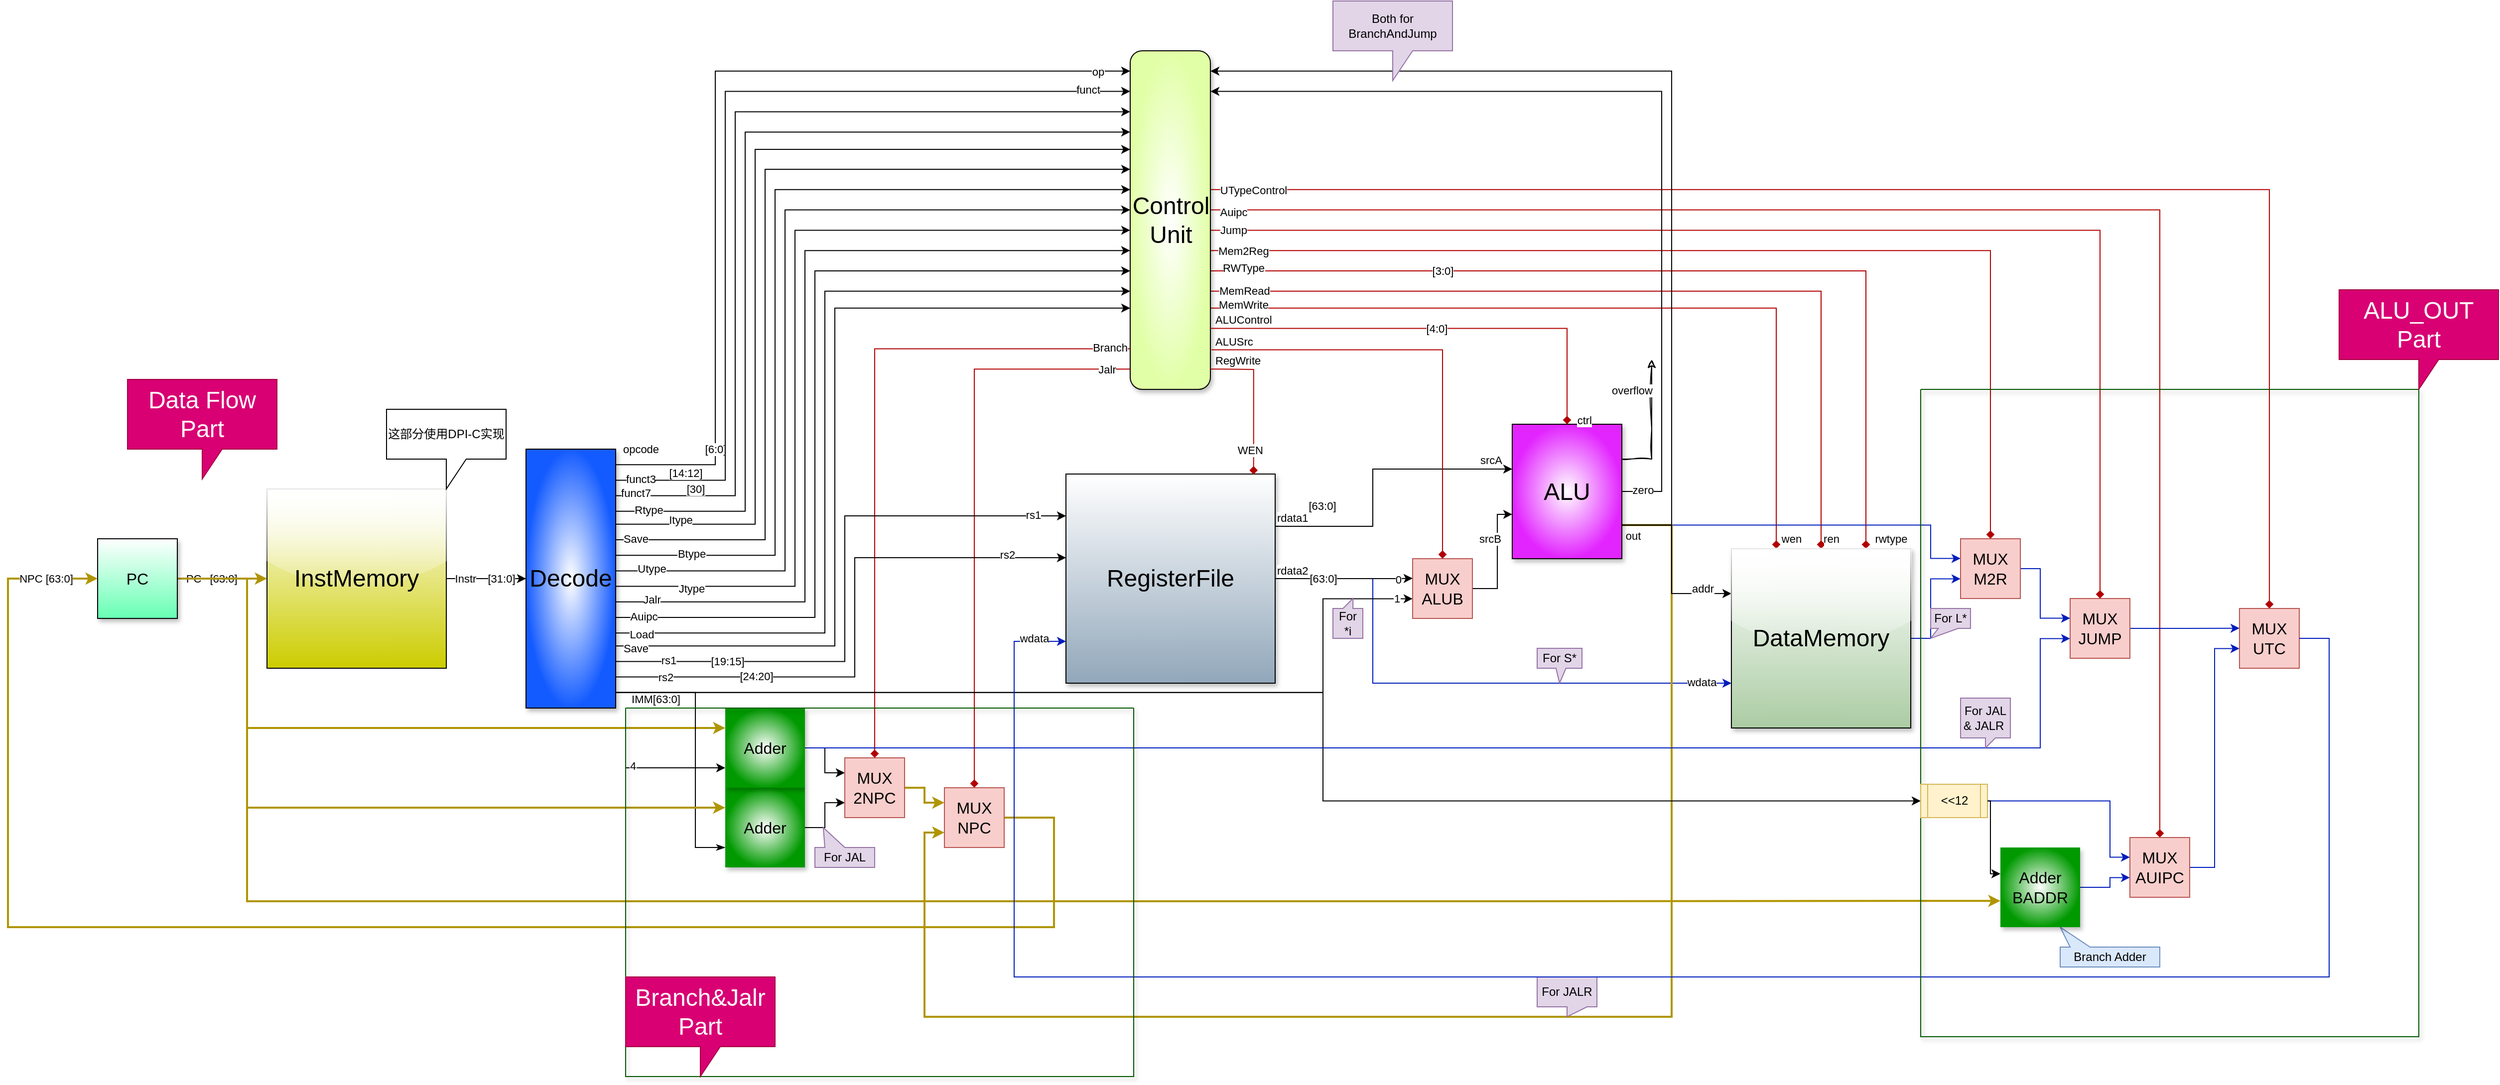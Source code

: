 <mxfile version="21.5.0" type="github">
  <diagram name="Page-1" id="90a13364-a465-7bf4-72fc-28e22215d7a0">
    <mxGraphModel dx="2432.5" dy="381" grid="1" gridSize="10" guides="1" tooltips="1" connect="1" arrows="1" fold="1" page="1" pageScale="1.5" pageWidth="1169" pageHeight="826" background="none" math="0" shadow="0">
      <root>
        <mxCell id="0" style=";html=1;" />
        <mxCell id="1" style=";html=1;" parent="0" />
        <mxCell id="ID7oZF-WjWrz0V3iCZTk-110" style="edgeStyle=orthogonalEdgeStyle;rounded=0;orthogonalLoop=1;jettySize=auto;html=1;exitX=0;exitY=0.88;exitDx=0;exitDy=0;entryX=0.5;entryY=0;entryDx=0;entryDy=0;exitPerimeter=0;fillColor=#e51400;strokeColor=#B20000;endArrow=diamond;endFill=1;" parent="1" source="ID7oZF-WjWrz0V3iCZTk-3" target="ID7oZF-WjWrz0V3iCZTk-170" edge="1">
          <mxGeometry relative="1" as="geometry">
            <mxPoint x="-150" y="385" as="targetPoint" />
          </mxGeometry>
        </mxCell>
        <mxCell id="snQq9yE_NNZHikpmii_--7" value="Branch" style="edgeLabel;html=1;align=center;verticalAlign=middle;resizable=0;points=[];" parent="ID7oZF-WjWrz0V3iCZTk-110" vertex="1" connectable="0">
          <mxGeometry x="-0.746" y="-1" relative="1" as="geometry">
            <mxPoint x="64" as="offset" />
          </mxGeometry>
        </mxCell>
        <mxCell id="ID7oZF-WjWrz0V3iCZTk-162" style="edgeStyle=orthogonalEdgeStyle;rounded=0;orthogonalLoop=1;jettySize=auto;html=1;exitX=1;exitY=0.53;exitDx=0;exitDy=0;exitPerimeter=0;entryX=0.5;entryY=0;entryDx=0;entryDy=0;entryPerimeter=0;endArrow=diamond;endFill=1;fillColor=#e51400;strokeColor=#B20000;" parent="1" source="ID7oZF-WjWrz0V3iCZTk-3" target="ID7oZF-WjWrz0V3iCZTk-192" edge="1">
          <mxGeometry relative="1" as="geometry">
            <mxPoint x="1340" y="450" as="targetPoint" />
            <Array as="points">
              <mxPoint x="1810" y="270" />
            </Array>
          </mxGeometry>
        </mxCell>
        <mxCell id="snQq9yE_NNZHikpmii_--6" value="Jump" style="edgeLabel;html=1;align=center;verticalAlign=middle;resizable=0;points=[];" parent="ID7oZF-WjWrz0V3iCZTk-162" vertex="1" connectable="0">
          <mxGeometry x="-0.935" relative="1" as="geometry">
            <mxPoint x="-18" as="offset" />
          </mxGeometry>
        </mxCell>
        <mxCell id="ID7oZF-WjWrz0V3iCZTk-188" style="edgeStyle=orthogonalEdgeStyle;rounded=0;orthogonalLoop=1;jettySize=auto;html=1;exitX=0;exitY=0.94;exitDx=0;exitDy=0;exitPerimeter=0;entryX=0.5;entryY=0;entryDx=0;entryDy=0;fillColor=#e51400;strokeColor=#B20000;endArrow=diamond;endFill=1;" parent="1" source="ID7oZF-WjWrz0V3iCZTk-3" target="ID7oZF-WjWrz0V3iCZTk-187" edge="1">
          <mxGeometry relative="1" as="geometry" />
        </mxCell>
        <mxCell id="ID7oZF-WjWrz0V3iCZTk-189" value="Jalr" style="edgeLabel;html=1;align=center;verticalAlign=middle;resizable=0;points=[];" parent="ID7oZF-WjWrz0V3iCZTk-188" vertex="1" connectable="0">
          <mxGeometry x="-0.886" relative="1" as="geometry">
            <mxPoint x="9" as="offset" />
          </mxGeometry>
        </mxCell>
        <mxCell id="ID7oZF-WjWrz0V3iCZTk-201" style="edgeStyle=orthogonalEdgeStyle;rounded=0;orthogonalLoop=1;jettySize=auto;html=1;exitX=1;exitY=0.76;exitDx=0;exitDy=0;exitPerimeter=0;entryX=0.25;entryY=0;entryDx=0;entryDy=0;endArrow=diamond;endFill=1;fillColor=#e51400;strokeColor=#B20000;" parent="1" source="ID7oZF-WjWrz0V3iCZTk-3" target="ID7oZF-WjWrz0V3iCZTk-199" edge="1">
          <mxGeometry relative="1" as="geometry">
            <mxPoint x="1110" y="1010" as="targetPoint" />
            <Array as="points">
              <mxPoint x="1485" y="348" />
            </Array>
          </mxGeometry>
        </mxCell>
        <mxCell id="ID7oZF-WjWrz0V3iCZTk-202" value="MemWrite" style="edgeLabel;html=1;align=center;verticalAlign=middle;resizable=0;points=[];" parent="ID7oZF-WjWrz0V3iCZTk-201" vertex="1" connectable="0">
          <mxGeometry x="-0.958" y="4" relative="1" as="geometry">
            <mxPoint x="16" as="offset" />
          </mxGeometry>
        </mxCell>
        <mxCell id="ID7oZF-WjWrz0V3iCZTk-206" value="wen" style="edgeLabel;html=1;align=center;verticalAlign=middle;resizable=0;points=[];" parent="ID7oZF-WjWrz0V3iCZTk-201" vertex="1" connectable="0">
          <mxGeometry x="0.957" y="-2" relative="1" as="geometry">
            <mxPoint x="17" y="7" as="offset" />
          </mxGeometry>
        </mxCell>
        <mxCell id="ID7oZF-WjWrz0V3iCZTk-210" style="edgeStyle=orthogonalEdgeStyle;rounded=0;orthogonalLoop=1;jettySize=auto;html=1;exitX=1;exitY=0.71;exitDx=0;exitDy=0;exitPerimeter=0;entryX=0.5;entryY=0;entryDx=0;entryDy=0;endArrow=diamond;endFill=1;fillColor=#e51400;strokeColor=#B20000;" parent="1" source="ID7oZF-WjWrz0V3iCZTk-3" target="ID7oZF-WjWrz0V3iCZTk-199" edge="1">
          <mxGeometry relative="1" as="geometry">
            <Array as="points">
              <mxPoint x="1530" y="331" />
            </Array>
          </mxGeometry>
        </mxCell>
        <mxCell id="ID7oZF-WjWrz0V3iCZTk-212" value="MemRead" style="edgeLabel;html=1;align=center;verticalAlign=middle;resizable=0;points=[];" parent="ID7oZF-WjWrz0V3iCZTk-210" vertex="1" connectable="0">
          <mxGeometry x="-0.983" y="1" relative="1" as="geometry">
            <mxPoint x="26" as="offset" />
          </mxGeometry>
        </mxCell>
        <mxCell id="ID7oZF-WjWrz0V3iCZTk-213" value="ren" style="edgeLabel;html=1;align=center;verticalAlign=middle;resizable=0;points=[];" parent="ID7oZF-WjWrz0V3iCZTk-210" vertex="1" connectable="0">
          <mxGeometry x="0.984" relative="1" as="geometry">
            <mxPoint x="10" y="-3" as="offset" />
          </mxGeometry>
        </mxCell>
        <mxCell id="ID7oZF-WjWrz0V3iCZTk-214" style="edgeStyle=orthogonalEdgeStyle;rounded=0;orthogonalLoop=1;jettySize=auto;html=1;exitX=1;exitY=0.65;exitDx=0;exitDy=0;exitPerimeter=0;entryX=0.75;entryY=0;entryDx=0;entryDy=0;endArrow=diamond;endFill=1;fillColor=#e51400;strokeColor=#B20000;" parent="1" source="ID7oZF-WjWrz0V3iCZTk-3" target="ID7oZF-WjWrz0V3iCZTk-199" edge="1">
          <mxGeometry relative="1" as="geometry">
            <Array as="points">
              <mxPoint x="1575" y="311" />
            </Array>
          </mxGeometry>
        </mxCell>
        <mxCell id="ID7oZF-WjWrz0V3iCZTk-217" value="RWType" style="edgeLabel;html=1;align=center;verticalAlign=middle;resizable=0;points=[];" parent="ID7oZF-WjWrz0V3iCZTk-214" vertex="1" connectable="0">
          <mxGeometry x="-0.97" y="3" relative="1" as="geometry">
            <mxPoint x="19" as="offset" />
          </mxGeometry>
        </mxCell>
        <mxCell id="ID7oZF-WjWrz0V3iCZTk-218" value="rwtype" style="edgeLabel;html=1;align=center;verticalAlign=middle;resizable=0;points=[];" parent="ID7oZF-WjWrz0V3iCZTk-214" vertex="1" connectable="0">
          <mxGeometry x="0.968" y="-3" relative="1" as="geometry">
            <mxPoint x="28" y="5" as="offset" />
          </mxGeometry>
        </mxCell>
        <mxCell id="snQq9yE_NNZHikpmii_--21" value="[3:0]" style="edgeLabel;html=1;align=center;verticalAlign=middle;resizable=0;points=[];" parent="ID7oZF-WjWrz0V3iCZTk-214" vertex="1" connectable="0">
          <mxGeometry x="-0.756" relative="1" as="geometry">
            <mxPoint x="118" as="offset" />
          </mxGeometry>
        </mxCell>
        <mxCell id="ID7oZF-WjWrz0V3iCZTk-221" style="edgeStyle=orthogonalEdgeStyle;rounded=0;orthogonalLoop=1;jettySize=auto;html=1;exitX=1;exitY=0.59;exitDx=0;exitDy=0;exitPerimeter=0;entryX=0.5;entryY=0;entryDx=0;entryDy=0;entryPerimeter=0;endArrow=diamond;endFill=1;fillColor=#e51400;strokeColor=#B20000;" parent="1" source="ID7oZF-WjWrz0V3iCZTk-3" target="ID7oZF-WjWrz0V3iCZTk-220" edge="1">
          <mxGeometry relative="1" as="geometry" />
        </mxCell>
        <mxCell id="ID7oZF-WjWrz0V3iCZTk-222" value="Mem2Reg" style="edgeLabel;html=1;align=center;verticalAlign=middle;resizable=0;points=[];" parent="ID7oZF-WjWrz0V3iCZTk-221" vertex="1" connectable="0">
          <mxGeometry x="-0.957" relative="1" as="geometry">
            <mxPoint x="10" as="offset" />
          </mxGeometry>
        </mxCell>
        <mxCell id="ID7oZF-WjWrz0V3iCZTk-243" value="" style="edgeStyle=orthogonalEdgeStyle;rounded=0;orthogonalLoop=1;jettySize=auto;html=1;exitX=1;exitY=0.41;exitDx=0;exitDy=0;exitPerimeter=0;entryX=0.5;entryY=0;entryDx=0;entryDy=0;entryPerimeter=0;endArrow=diamond;endFill=1;fillColor=#e51400;strokeColor=#B20000;" parent="1" source="ID7oZF-WjWrz0V3iCZTk-3" target="ID7oZF-WjWrz0V3iCZTk-241" edge="1">
          <mxGeometry relative="1" as="geometry" />
        </mxCell>
        <mxCell id="ID7oZF-WjWrz0V3iCZTk-244" value="UTypeControl" style="edgeLabel;html=1;align=center;verticalAlign=middle;resizable=0;points=[];" parent="ID7oZF-WjWrz0V3iCZTk-243" vertex="1" connectable="0">
          <mxGeometry x="-0.965" y="1" relative="1" as="geometry">
            <mxPoint x="17" y="1" as="offset" />
          </mxGeometry>
        </mxCell>
        <mxCell id="eIo0uJGu5ZZs3k3KeuvR-6" style="edgeStyle=orthogonalEdgeStyle;rounded=0;orthogonalLoop=1;jettySize=auto;html=1;exitX=1;exitY=0.47;exitDx=0;exitDy=0;exitPerimeter=0;entryX=0.5;entryY=0;entryDx=0;entryDy=0;entryPerimeter=0;endArrow=diamond;endFill=1;fillColor=#e51400;strokeColor=#B20000;" parent="1" source="ID7oZF-WjWrz0V3iCZTk-3" target="eIo0uJGu5ZZs3k3KeuvR-2" edge="1">
          <mxGeometry relative="1" as="geometry" />
        </mxCell>
        <mxCell id="eIo0uJGu5ZZs3k3KeuvR-7" value="Auipc" style="edgeLabel;html=1;align=center;verticalAlign=middle;resizable=0;points=[];" parent="eIo0uJGu5ZZs3k3KeuvR-6" vertex="1" connectable="0">
          <mxGeometry x="-0.972" y="-2" relative="1" as="geometry">
            <mxPoint x="1" as="offset" />
          </mxGeometry>
        </mxCell>
        <mxCell id="ID7oZF-WjWrz0V3iCZTk-3" value="&lt;font style=&quot;font-size: 24px;&quot;&gt;Control Unit&lt;/font&gt;" style="rounded=1;whiteSpace=wrap;html=1;glass=0;shadow=1;gradientColor=#E1FFA6;points=[[0,0,0,0,0],[0,0.06,0,0,0],[0,0.12,0,0,0],[0,0.18,0,0,0],[0,0.24,0,0,0],[0,0.29,0,0,0],[0,0.35,0,0,0],[0,0.41,0,0,0],[0,0.47,0,0,0],[0,0.53,0,0,0],[0,0.59,0,0,0],[0,0.65,0,0,0],[0,0.71,0,0,0],[0,0.76,0,0,0],[0,0.82,0,0,0],[0,0.88,0,0,0],[0,0.94,0,0,0],[0,1,0,0,0],[0.25,0,0,0,0],[0.25,1,0,0,0],[0.5,0,0,0,0],[0.5,1,0,0,0],[0.75,0,0,0,0],[0.75,1,0,0,0],[1,0,0,0,0],[1,0.06,0,0,0],[1,0.12,0,0,0],[1,0.18,0,0,0],[1,0.24,0,0,0],[1,0.29,0,0,0],[1,0.35,0,0,0],[1,0.41,0,0,0],[1,0.47,0,0,0],[1,0.53,0,0,0],[1,0.59,0,0,0],[1,0.65,0,0,0],[1,0.71,0,0,0],[1,0.76,0,0,0],[1,0.82,0,0,0],[1,0.88,0,0,0],[1,0.94,0,0,0],[1,1,0,0,0]];gradientDirection=radial;" parent="1" vertex="1">
          <mxGeometry x="836.5" y="90" width="80.5" height="340" as="geometry" />
        </mxCell>
        <mxCell id="ID7oZF-WjWrz0V3iCZTk-207" style="edgeStyle=orthogonalEdgeStyle;rounded=0;orthogonalLoop=1;jettySize=auto;html=1;exitX=1;exitY=0.5;exitDx=0;exitDy=0;exitPerimeter=0;entryX=0;entryY=0.75;entryDx=0;entryDy=0;fillColor=#0050ef;strokeColor=#001DBC;" parent="1" source="ID7oZF-WjWrz0V3iCZTk-4" target="ID7oZF-WjWrz0V3iCZTk-199" edge="1">
          <mxGeometry relative="1" as="geometry">
            <Array as="points">
              <mxPoint x="1080" y="620" />
              <mxPoint x="1080" y="725" />
            </Array>
          </mxGeometry>
        </mxCell>
        <mxCell id="ID7oZF-WjWrz0V3iCZTk-208" value="wdata" style="edgeLabel;html=1;align=center;verticalAlign=middle;resizable=0;points=[];" parent="ID7oZF-WjWrz0V3iCZTk-207" vertex="1" connectable="0">
          <mxGeometry x="0.942" y="1" relative="1" as="geometry">
            <mxPoint x="-14" as="offset" />
          </mxGeometry>
        </mxCell>
        <mxCell id="ID7oZF-WjWrz0V3iCZTk-4" value="&lt;font style=&quot;font-size: 24px;&quot;&gt;RegisterFile&lt;/font&gt;" style="whiteSpace=wrap;html=1;aspect=fixed;shadow=1;gradientColor=#91A7BA;gradientDirection=south;points=[[0,0,0,0,0],[0,0.2,0,0,0],[0,0.4,0,0,0],[0,0.6,0,0,0],[0,0.8,0,0,0],[0,1,0,0,0],[0.25,0,0,0,0],[0.25,1,0,0,0],[0.5,0,0,0,0],[0.5,1,0,0,0],[0.75,0,0,0,0],[0.75,1,0,0,0],[1,0,0,0,0],[1,0.25,0,0,0],[1,0.5,0,0,0],[1,0.75,0,0,0],[1,1,0,0,0]];" parent="1" vertex="1">
          <mxGeometry x="772" y="515" width="210" height="210" as="geometry" />
        </mxCell>
        <mxCell id="ID7oZF-WjWrz0V3iCZTk-84" style="edgeStyle=orthogonalEdgeStyle;rounded=0;orthogonalLoop=1;jettySize=auto;html=1;exitX=1;exitY=0.25;exitDx=0;exitDy=0;sketch=1;curveFitting=1;jiggle=2;" parent="1" source="ID7oZF-WjWrz0V3iCZTk-11" edge="1">
          <mxGeometry relative="1" as="geometry">
            <mxPoint x="1360" y="400" as="targetPoint" />
            <Array as="points">
              <mxPoint x="1330" y="500" />
              <mxPoint x="1360" y="500" />
              <mxPoint x="1360" y="470" />
            </Array>
          </mxGeometry>
        </mxCell>
        <mxCell id="snQq9yE_NNZHikpmii_--3" value="overflow" style="edgeLabel;html=1;align=center;verticalAlign=middle;resizable=0;points=[];" parent="ID7oZF-WjWrz0V3iCZTk-84" vertex="1" connectable="0">
          <mxGeometry x="-0.251" y="-2" relative="1" as="geometry">
            <mxPoint x="-22" y="-52" as="offset" />
          </mxGeometry>
        </mxCell>
        <mxCell id="ID7oZF-WjWrz0V3iCZTk-86" style="edgeStyle=orthogonalEdgeStyle;rounded=0;orthogonalLoop=1;jettySize=auto;html=1;exitX=1;exitY=0.5;exitDx=0;exitDy=0;entryX=1;entryY=0.12;entryDx=0;entryDy=0;entryPerimeter=0;" parent="1" source="ID7oZF-WjWrz0V3iCZTk-11" target="ID7oZF-WjWrz0V3iCZTk-3" edge="1">
          <mxGeometry relative="1" as="geometry">
            <mxPoint x="1400" y="470" as="targetPoint" />
            <Array as="points">
              <mxPoint x="1370" y="533" />
              <mxPoint x="1370" y="131" />
            </Array>
          </mxGeometry>
        </mxCell>
        <mxCell id="snQq9yE_NNZHikpmii_--2" value="zero" style="edgeLabel;html=1;align=center;verticalAlign=middle;resizable=0;points=[];" parent="ID7oZF-WjWrz0V3iCZTk-86" vertex="1" connectable="0">
          <mxGeometry x="-0.954" y="2" relative="1" as="geometry">
            <mxPoint as="offset" />
          </mxGeometry>
        </mxCell>
        <mxCell id="ID7oZF-WjWrz0V3iCZTk-88" style="edgeStyle=orthogonalEdgeStyle;rounded=0;orthogonalLoop=1;jettySize=auto;html=1;exitX=1;exitY=0.75;exitDx=0;exitDy=0;entryX=0;entryY=0.33;entryDx=0;entryDy=0;entryPerimeter=0;fillColor=#0050ef;strokeColor=#001DBC;" parent="1" source="ID7oZF-WjWrz0V3iCZTk-11" target="ID7oZF-WjWrz0V3iCZTk-220" edge="1">
          <mxGeometry relative="1" as="geometry">
            <mxPoint x="1450" y="700" as="targetPoint" />
            <Array as="points">
              <mxPoint x="1640" y="566" />
              <mxPoint x="1640" y="600" />
            </Array>
          </mxGeometry>
        </mxCell>
        <mxCell id="ID7oZF-WjWrz0V3iCZTk-89" value="out" style="edgeLabel;html=1;align=center;verticalAlign=middle;resizable=0;points=[];" parent="ID7oZF-WjWrz0V3iCZTk-88" vertex="1" connectable="0">
          <mxGeometry x="-0.873" y="-2" relative="1" as="geometry">
            <mxPoint x="-13" y="8" as="offset" />
          </mxGeometry>
        </mxCell>
        <mxCell id="ID7oZF-WjWrz0V3iCZTk-90" value="[63:0]" style="edgeLabel;html=1;align=center;verticalAlign=middle;resizable=0;points=[];" parent="ID7oZF-WjWrz0V3iCZTk-88" vertex="1" connectable="0">
          <mxGeometry x="0.131" y="1" relative="1" as="geometry">
            <mxPoint x="-246" y="-9" as="offset" />
          </mxGeometry>
        </mxCell>
        <mxCell id="ID7oZF-WjWrz0V3iCZTk-196" style="edgeStyle=orthogonalEdgeStyle;rounded=0;orthogonalLoop=1;jettySize=auto;html=1;exitX=1;exitY=0.75;exitDx=0;exitDy=0;entryX=0;entryY=0.75;entryDx=0;entryDy=0;fillColor=#e3c800;strokeColor=#B09500;strokeWidth=2;" parent="1" source="ID7oZF-WjWrz0V3iCZTk-11" target="ID7oZF-WjWrz0V3iCZTk-187" edge="1">
          <mxGeometry relative="1" as="geometry">
            <Array as="points">
              <mxPoint x="1380" y="566" />
              <mxPoint x="1380" y="1060" />
              <mxPoint x="630" y="1060" />
              <mxPoint x="630" y="875" />
            </Array>
          </mxGeometry>
        </mxCell>
        <mxCell id="ID7oZF-WjWrz0V3iCZTk-203" style="edgeStyle=orthogonalEdgeStyle;rounded=0;orthogonalLoop=1;jettySize=auto;html=1;exitX=1;exitY=0.75;exitDx=0;exitDy=0;entryX=0;entryY=0.25;entryDx=0;entryDy=0;" parent="1" source="ID7oZF-WjWrz0V3iCZTk-11" target="ID7oZF-WjWrz0V3iCZTk-199" edge="1">
          <mxGeometry relative="1" as="geometry">
            <Array as="points">
              <mxPoint x="1380" y="566" />
              <mxPoint x="1380" y="635" />
            </Array>
          </mxGeometry>
        </mxCell>
        <mxCell id="ID7oZF-WjWrz0V3iCZTk-205" value="addr" style="edgeLabel;html=1;align=center;verticalAlign=middle;resizable=0;points=[];" parent="ID7oZF-WjWrz0V3iCZTk-203" vertex="1" connectable="0">
          <mxGeometry x="0.915" y="-1" relative="1" as="geometry">
            <mxPoint x="-22" y="-6" as="offset" />
          </mxGeometry>
        </mxCell>
        <mxCell id="snQq9yE_NNZHikpmii_--4" style="edgeStyle=orthogonalEdgeStyle;rounded=0;orthogonalLoop=1;jettySize=auto;html=1;exitX=1;exitY=0.75;exitDx=0;exitDy=0;entryX=1;entryY=0.06;entryDx=0;entryDy=0;entryPerimeter=0;" parent="1" source="ID7oZF-WjWrz0V3iCZTk-11" target="ID7oZF-WjWrz0V3iCZTk-3" edge="1">
          <mxGeometry relative="1" as="geometry">
            <Array as="points">
              <mxPoint x="1380" y="566" />
              <mxPoint x="1380" y="110" />
            </Array>
          </mxGeometry>
        </mxCell>
        <mxCell id="ID7oZF-WjWrz0V3iCZTk-11" value="&lt;font style=&quot;font-size: 24px;&quot;&gt;ALU&lt;/font&gt;" style="rounded=0;whiteSpace=wrap;html=1;gradientColor=#E224FF;shadow=1;gradientDirection=radial;points=[[0,0,0,0,0],[0,0.33,0,0,0],[0,0.67,0,0,0],[0,1,0,0,0],[0.25,0,0,0,0],[0.25,1,0,0,0],[0.5,0,0,0,0],[0.5,1,0,0,0],[0.75,0,0,0,0],[0.75,1,0,0,0],[1,0,0,0,0],[1,0.25,0,0,0],[1,0.5,0,0,0],[1,0.75,0,0,0],[1,1,0,0,0]];" parent="1" vertex="1">
          <mxGeometry x="1220" y="465" width="110" height="135" as="geometry" />
        </mxCell>
        <mxCell id="ID7oZF-WjWrz0V3iCZTk-13" value="" style="endArrow=classic;html=1;rounded=0;exitX=1;exitY=0.25;exitDx=0;exitDy=0;entryX=0;entryY=0.33;entryDx=0;entryDy=0;edgeStyle=orthogonalEdgeStyle;exitPerimeter=0;entryPerimeter=0;" parent="1" source="ID7oZF-WjWrz0V3iCZTk-4" target="ID7oZF-WjWrz0V3iCZTk-11" edge="1">
          <mxGeometry relative="1" as="geometry">
            <mxPoint x="880" y="950" as="sourcePoint" />
            <mxPoint x="1040" y="950" as="targetPoint" />
            <Array as="points">
              <mxPoint x="1080" y="567" />
              <mxPoint x="1080" y="510" />
              <mxPoint x="1220" y="510" />
            </Array>
          </mxGeometry>
        </mxCell>
        <mxCell id="ID7oZF-WjWrz0V3iCZTk-15" value="rdata1" style="edgeLabel;resizable=0;html=1;align=left;verticalAlign=bottom;" parent="ID7oZF-WjWrz0V3iCZTk-13" connectable="0" vertex="1">
          <mxGeometry x="-1" relative="1" as="geometry" />
        </mxCell>
        <mxCell id="ID7oZF-WjWrz0V3iCZTk-16" value="srcA" style="edgeLabel;resizable=0;html=1;align=right;verticalAlign=bottom;" parent="ID7oZF-WjWrz0V3iCZTk-13" connectable="0" vertex="1">
          <mxGeometry x="1" relative="1" as="geometry">
            <mxPoint x="-10" as="offset" />
          </mxGeometry>
        </mxCell>
        <mxCell id="ID7oZF-WjWrz0V3iCZTk-41" value="[63:0]" style="edgeLabel;html=1;align=center;verticalAlign=middle;resizable=0;points=[];" parent="ID7oZF-WjWrz0V3iCZTk-13" vertex="1" connectable="0">
          <mxGeometry x="-0.157" relative="1" as="geometry">
            <mxPoint x="-51" y="6" as="offset" />
          </mxGeometry>
        </mxCell>
        <mxCell id="ID7oZF-WjWrz0V3iCZTk-17" value="" style="endArrow=diamond;html=1;rounded=0;entryX=0.897;entryY=0.002;entryDx=0;entryDy=0;entryPerimeter=0;edgeStyle=orthogonalEdgeStyle;exitX=1;exitY=0.94;exitDx=0;exitDy=0;exitPerimeter=0;fillColor=#e51400;strokeColor=#B20000;endFill=1;" parent="1" source="ID7oZF-WjWrz0V3iCZTk-3" target="ID7oZF-WjWrz0V3iCZTk-4" edge="1">
          <mxGeometry relative="1" as="geometry">
            <mxPoint x="920" y="460" as="sourcePoint" />
            <mxPoint x="1140" y="380" as="targetPoint" />
            <Array as="points">
              <mxPoint x="930" y="410" />
              <mxPoint x="960" y="410" />
            </Array>
          </mxGeometry>
        </mxCell>
        <mxCell id="ID7oZF-WjWrz0V3iCZTk-19" value="RegWrite" style="edgeLabel;resizable=0;html=1;align=left;verticalAlign=bottom;" parent="ID7oZF-WjWrz0V3iCZTk-17" connectable="0" vertex="1">
          <mxGeometry x="-1" relative="1" as="geometry">
            <mxPoint x="3" as="offset" />
          </mxGeometry>
        </mxCell>
        <mxCell id="ID7oZF-WjWrz0V3iCZTk-20" value="WEN" style="edgeLabel;resizable=0;html=1;align=right;verticalAlign=bottom;" parent="ID7oZF-WjWrz0V3iCZTk-17" connectable="0" vertex="1">
          <mxGeometry x="1" relative="1" as="geometry">
            <mxPoint x="10" y="-16" as="offset" />
          </mxGeometry>
        </mxCell>
        <mxCell id="ID7oZF-WjWrz0V3iCZTk-31" style="edgeStyle=orthogonalEdgeStyle;rounded=0;orthogonalLoop=1;jettySize=auto;html=1;entryX=0;entryY=0.67;entryDx=0;entryDy=0;exitX=1;exitY=0.5;exitDx=0;exitDy=0;exitPerimeter=0;entryPerimeter=0;" parent="1" source="ID7oZF-WjWrz0V3iCZTk-21" target="ID7oZF-WjWrz0V3iCZTk-11" edge="1">
          <mxGeometry relative="1" as="geometry">
            <mxPoint x="1250" y="650" as="sourcePoint" />
            <Array as="points">
              <mxPoint x="1205" y="630" />
              <mxPoint x="1205" y="555" />
            </Array>
          </mxGeometry>
        </mxCell>
        <mxCell id="ID7oZF-WjWrz0V3iCZTk-32" value="srcB&amp;nbsp;" style="edgeLabel;html=1;align=center;verticalAlign=middle;resizable=0;points=[];" parent="ID7oZF-WjWrz0V3iCZTk-31" vertex="1" connectable="0">
          <mxGeometry x="0.8" relative="1" as="geometry">
            <mxPoint x="-10" y="24" as="offset" />
          </mxGeometry>
        </mxCell>
        <mxCell id="ID7oZF-WjWrz0V3iCZTk-21" value="&lt;font size=&quot;3&quot;&gt;MUX&lt;br&gt;ALUB&lt;br&gt;&lt;/font&gt;" style="rounded=0;whiteSpace=wrap;html=1;fillColor=#f8cecc;strokeColor=#b85450;points=[[0,0.33,0,0,0],[0,0.67,0,0,0],[0.5,0,0,0,0],[0.5,1,0,0,0],[1,0.5,0,0,0]];" parent="1" vertex="1">
          <mxGeometry x="1120" y="600" width="60" height="60" as="geometry" />
        </mxCell>
        <mxCell id="ID7oZF-WjWrz0V3iCZTk-22" value="" style="endArrow=diamond;html=1;rounded=0;exitX=1.013;exitY=0.883;exitDx=0;exitDy=0;entryX=0.5;entryY=0;entryDx=0;entryDy=0;edgeStyle=orthogonalEdgeStyle;exitPerimeter=0;endFill=1;fillColor=#e51400;strokeColor=#B20000;" parent="1" source="ID7oZF-WjWrz0V3iCZTk-3" target="ID7oZF-WjWrz0V3iCZTk-21" edge="1">
          <mxGeometry relative="1" as="geometry">
            <mxPoint x="960" y="540" as="sourcePoint" />
            <mxPoint x="1120" y="540" as="targetPoint" />
          </mxGeometry>
        </mxCell>
        <mxCell id="ID7oZF-WjWrz0V3iCZTk-24" value="ALUSrc" style="edgeLabel;resizable=0;html=1;align=left;verticalAlign=bottom;" parent="ID7oZF-WjWrz0V3iCZTk-22" connectable="0" vertex="1">
          <mxGeometry x="-1" relative="1" as="geometry">
            <mxPoint x="2" as="offset" />
          </mxGeometry>
        </mxCell>
        <mxCell id="ID7oZF-WjWrz0V3iCZTk-27" value="" style="endArrow=classic;html=1;rounded=0;exitX=1;exitY=0.5;exitDx=0;exitDy=0;exitPerimeter=0;shadow=0;edgeStyle=orthogonalEdgeStyle;entryX=0;entryY=0.33;entryDx=0;entryDy=0;entryPerimeter=0;" parent="1" source="ID7oZF-WjWrz0V3iCZTk-4" target="ID7oZF-WjWrz0V3iCZTk-21" edge="1">
          <mxGeometry relative="1" as="geometry">
            <mxPoint x="960" y="540" as="sourcePoint" />
            <mxPoint x="1100" y="610" as="targetPoint" />
            <Array as="points">
              <mxPoint x="1100" y="620" />
              <mxPoint x="1100" y="620" />
            </Array>
          </mxGeometry>
        </mxCell>
        <mxCell id="ID7oZF-WjWrz0V3iCZTk-29" value="rdata2" style="edgeLabel;resizable=0;html=1;align=left;verticalAlign=bottom;" parent="ID7oZF-WjWrz0V3iCZTk-27" connectable="0" vertex="1">
          <mxGeometry x="-1" relative="1" as="geometry" />
        </mxCell>
        <mxCell id="ID7oZF-WjWrz0V3iCZTk-30" value="0" style="edgeLabel;resizable=0;html=1;align=right;verticalAlign=bottom;" parent="ID7oZF-WjWrz0V3iCZTk-27" connectable="0" vertex="1">
          <mxGeometry x="1" relative="1" as="geometry">
            <mxPoint x="-10" y="10" as="offset" />
          </mxGeometry>
        </mxCell>
        <mxCell id="ID7oZF-WjWrz0V3iCZTk-42" value="[63:0]" style="edgeLabel;html=1;align=center;verticalAlign=middle;resizable=0;points=[];" parent="ID7oZF-WjWrz0V3iCZTk-27" vertex="1" connectable="0">
          <mxGeometry x="-0.182" y="1" relative="1" as="geometry">
            <mxPoint x="-9" y="1" as="offset" />
          </mxGeometry>
        </mxCell>
        <mxCell id="ID7oZF-WjWrz0V3iCZTk-77" style="edgeStyle=orthogonalEdgeStyle;rounded=0;orthogonalLoop=1;jettySize=auto;html=1;exitX=1;exitY=0.5;exitDx=0;exitDy=0;entryX=0;entryY=0.5;entryDx=0;entryDy=0;fillColor=#e3c800;strokeColor=#B09500;strokeWidth=2;" parent="1" source="ID7oZF-WjWrz0V3iCZTk-33" target="ID7oZF-WjWrz0V3iCZTk-75" edge="1">
          <mxGeometry relative="1" as="geometry" />
        </mxCell>
        <mxCell id="ID7oZF-WjWrz0V3iCZTk-78" value="PC" style="edgeLabel;html=1;align=center;verticalAlign=middle;resizable=0;points=[];" parent="ID7oZF-WjWrz0V3iCZTk-77" vertex="1" connectable="0">
          <mxGeometry x="-0.66" relative="1" as="geometry">
            <mxPoint as="offset" />
          </mxGeometry>
        </mxCell>
        <mxCell id="ID7oZF-WjWrz0V3iCZTk-80" value="[63:0]" style="edgeLabel;html=1;align=center;verticalAlign=middle;resizable=0;points=[];" parent="ID7oZF-WjWrz0V3iCZTk-77" vertex="1" connectable="0">
          <mxGeometry x="-0.217" y="1" relative="1" as="geometry">
            <mxPoint x="11" y="1" as="offset" />
          </mxGeometry>
        </mxCell>
        <mxCell id="ID7oZF-WjWrz0V3iCZTk-167" style="edgeStyle=orthogonalEdgeStyle;rounded=0;orthogonalLoop=1;jettySize=auto;html=1;exitX=1;exitY=0.5;exitDx=0;exitDy=0;entryX=0;entryY=0.25;entryDx=0;entryDy=0;fillColor=#e3c800;strokeColor=#B09500;strokeWidth=2;" parent="1" source="ID7oZF-WjWrz0V3iCZTk-33" target="ID7oZF-WjWrz0V3iCZTk-166" edge="1">
          <mxGeometry relative="1" as="geometry">
            <Array as="points">
              <mxPoint x="-50" y="620" />
              <mxPoint x="-50" y="770" />
            </Array>
          </mxGeometry>
        </mxCell>
        <mxCell id="eIo0uJGu5ZZs3k3KeuvR-1" style="edgeStyle=orthogonalEdgeStyle;rounded=0;orthogonalLoop=1;jettySize=auto;html=1;exitX=1;exitY=0.5;exitDx=0;exitDy=0;entryX=0;entryY=0.67;entryDx=0;entryDy=0;entryPerimeter=0;fillColor=#e3c800;strokeColor=#B09500;strokeWidth=2;" parent="1" source="ID7oZF-WjWrz0V3iCZTk-33" target="ID7oZF-WjWrz0V3iCZTk-250" edge="1">
          <mxGeometry relative="1" as="geometry">
            <Array as="points">
              <mxPoint x="-50" y="620" />
              <mxPoint x="-50" y="944" />
              <mxPoint x="1170" y="944" />
            </Array>
          </mxGeometry>
        </mxCell>
        <mxCell id="ID7oZF-WjWrz0V3iCZTk-33" value="&lt;font size=&quot;3&quot;&gt;PC&lt;/font&gt;" style="whiteSpace=wrap;html=1;aspect=fixed;gradientColor=#66FFB3;shadow=1;" parent="1" vertex="1">
          <mxGeometry x="-200" y="580" width="80" height="80" as="geometry" />
        </mxCell>
        <mxCell id="ID7oZF-WjWrz0V3iCZTk-37" style="edgeStyle=orthogonalEdgeStyle;rounded=0;orthogonalLoop=1;jettySize=auto;html=1;exitX=1;exitY=0.06;exitDx=0;exitDy=0;entryX=0;entryY=0.06;entryDx=0;entryDy=0;entryPerimeter=0;exitPerimeter=0;" parent="1" source="ID7oZF-WjWrz0V3iCZTk-34" target="ID7oZF-WjWrz0V3iCZTk-3" edge="1">
          <mxGeometry relative="1" as="geometry">
            <Array as="points">
              <mxPoint x="420" y="506" />
              <mxPoint x="420" y="110" />
            </Array>
          </mxGeometry>
        </mxCell>
        <mxCell id="ID7oZF-WjWrz0V3iCZTk-39" value="opcode" style="edgeLabel;html=1;align=center;verticalAlign=middle;resizable=0;points=[];" parent="ID7oZF-WjWrz0V3iCZTk-37" vertex="1" connectable="0">
          <mxGeometry x="-0.95" y="-1" relative="1" as="geometry">
            <mxPoint x="2" y="-17" as="offset" />
          </mxGeometry>
        </mxCell>
        <mxCell id="ID7oZF-WjWrz0V3iCZTk-40" value="[6:0]" style="edgeLabel;html=1;align=center;verticalAlign=middle;resizable=0;points=[];" parent="ID7oZF-WjWrz0V3iCZTk-37" vertex="1" connectable="0">
          <mxGeometry x="-0.068" y="-2" relative="1" as="geometry">
            <mxPoint x="-2" y="309" as="offset" />
          </mxGeometry>
        </mxCell>
        <mxCell id="ID7oZF-WjWrz0V3iCZTk-43" value="op" style="edgeLabel;html=1;align=center;verticalAlign=middle;resizable=0;points=[];" parent="ID7oZF-WjWrz0V3iCZTk-37" vertex="1" connectable="0">
          <mxGeometry x="0.9" relative="1" as="geometry">
            <mxPoint x="13" as="offset" />
          </mxGeometry>
        </mxCell>
        <mxCell id="ID7oZF-WjWrz0V3iCZTk-44" style="edgeStyle=orthogonalEdgeStyle;rounded=0;orthogonalLoop=1;jettySize=auto;html=1;exitX=1;exitY=0.12;exitDx=0;exitDy=0;entryX=0;entryY=0.12;entryDx=0;entryDy=0;entryPerimeter=0;exitPerimeter=0;" parent="1" source="ID7oZF-WjWrz0V3iCZTk-34" target="ID7oZF-WjWrz0V3iCZTk-3" edge="1">
          <mxGeometry relative="1" as="geometry">
            <mxPoint x="790" y="215" as="targetPoint" />
            <Array as="points">
              <mxPoint x="430" y="521" />
              <mxPoint x="430" y="131" />
            </Array>
          </mxGeometry>
        </mxCell>
        <mxCell id="ID7oZF-WjWrz0V3iCZTk-48" value="funct3" style="edgeLabel;html=1;align=center;verticalAlign=middle;resizable=0;points=[];" parent="ID7oZF-WjWrz0V3iCZTk-44" vertex="1" connectable="0">
          <mxGeometry x="-0.952" y="1" relative="1" as="geometry">
            <mxPoint x="3" as="offset" />
          </mxGeometry>
        </mxCell>
        <mxCell id="ID7oZF-WjWrz0V3iCZTk-49" value="[14:12]" style="edgeLabel;html=1;align=center;verticalAlign=middle;resizable=0;points=[];" parent="ID7oZF-WjWrz0V3iCZTk-44" vertex="1" connectable="0">
          <mxGeometry x="-0.713" relative="1" as="geometry">
            <mxPoint x="-40" y="13" as="offset" />
          </mxGeometry>
        </mxCell>
        <mxCell id="ID7oZF-WjWrz0V3iCZTk-58" value="funct" style="edgeLabel;html=1;align=center;verticalAlign=middle;resizable=0;points=[];" parent="ID7oZF-WjWrz0V3iCZTk-44" vertex="1" connectable="0">
          <mxGeometry x="0.894" y="2" relative="1" as="geometry">
            <mxPoint x="5" as="offset" />
          </mxGeometry>
        </mxCell>
        <mxCell id="ID7oZF-WjWrz0V3iCZTk-52" style="edgeStyle=orthogonalEdgeStyle;rounded=0;orthogonalLoop=1;jettySize=auto;html=1;exitX=1;exitY=0.18;exitDx=0;exitDy=0;exitPerimeter=0;endArrow=classic;endFill=1;entryX=0;entryY=0.18;entryDx=0;entryDy=0;entryPerimeter=0;" parent="1" source="ID7oZF-WjWrz0V3iCZTk-34" target="ID7oZF-WjWrz0V3iCZTk-3" edge="1">
          <mxGeometry relative="1" as="geometry">
            <mxPoint x="550" y="390" as="targetPoint" />
            <Array as="points">
              <mxPoint x="440" y="537" />
              <mxPoint x="440" y="151" />
            </Array>
          </mxGeometry>
        </mxCell>
        <mxCell id="ID7oZF-WjWrz0V3iCZTk-53" value="funct7" style="edgeLabel;html=1;align=center;verticalAlign=middle;resizable=0;points=[];" parent="ID7oZF-WjWrz0V3iCZTk-52" vertex="1" connectable="0">
          <mxGeometry x="-0.66" y="-1" relative="1" as="geometry">
            <mxPoint x="-101" y="30" as="offset" />
          </mxGeometry>
        </mxCell>
        <mxCell id="ID7oZF-WjWrz0V3iCZTk-57" value="[30]" style="edgeLabel;html=1;align=center;verticalAlign=middle;resizable=0;points=[];" parent="ID7oZF-WjWrz0V3iCZTk-52" vertex="1" connectable="0">
          <mxGeometry x="0.418" relative="1" as="geometry">
            <mxPoint x="-174" y="379" as="offset" />
          </mxGeometry>
        </mxCell>
        <mxCell id="ID7oZF-WjWrz0V3iCZTk-59" style="edgeStyle=orthogonalEdgeStyle;rounded=0;orthogonalLoop=1;jettySize=auto;html=1;exitX=1;exitY=0.24;exitDx=0;exitDy=0;entryX=0;entryY=0.24;entryDx=0;entryDy=0;exitPerimeter=0;entryPerimeter=0;" parent="1" source="ID7oZF-WjWrz0V3iCZTk-34" target="ID7oZF-WjWrz0V3iCZTk-3" edge="1">
          <mxGeometry relative="1" as="geometry">
            <Array as="points">
              <mxPoint x="450" y="552" />
              <mxPoint x="450" y="172" />
            </Array>
          </mxGeometry>
        </mxCell>
        <mxCell id="ID7oZF-WjWrz0V3iCZTk-141" value="Rtype" style="edgeLabel;html=1;align=center;verticalAlign=middle;resizable=0;points=[];" parent="ID7oZF-WjWrz0V3iCZTk-59" vertex="1" connectable="0">
          <mxGeometry x="-0.969" y="-1" relative="1" as="geometry">
            <mxPoint x="19" y="-3" as="offset" />
          </mxGeometry>
        </mxCell>
        <mxCell id="ID7oZF-WjWrz0V3iCZTk-63" style="edgeStyle=orthogonalEdgeStyle;rounded=0;orthogonalLoop=1;jettySize=auto;html=1;exitX=1;exitY=0.94;exitDx=0;exitDy=0;exitPerimeter=0;entryX=0;entryY=0.67;entryDx=0;entryDy=0;entryPerimeter=0;" parent="1" source="ID7oZF-WjWrz0V3iCZTk-34" target="ID7oZF-WjWrz0V3iCZTk-21" edge="1">
          <mxGeometry relative="1" as="geometry">
            <mxPoint x="500" y="720" as="sourcePoint" />
            <mxPoint x="1090" y="660" as="targetPoint" />
            <Array as="points">
              <mxPoint x="1030" y="734" />
              <mxPoint x="1030" y="640" />
            </Array>
          </mxGeometry>
        </mxCell>
        <mxCell id="ID7oZF-WjWrz0V3iCZTk-64" value="IMM[63:0]" style="edgeLabel;html=1;align=center;verticalAlign=middle;resizable=0;points=[];" parent="ID7oZF-WjWrz0V3iCZTk-63" vertex="1" connectable="0">
          <mxGeometry x="-0.881" y="-3" relative="1" as="geometry">
            <mxPoint x="-13" y="3" as="offset" />
          </mxGeometry>
        </mxCell>
        <mxCell id="ID7oZF-WjWrz0V3iCZTk-134" value="1" style="edgeLabel;html=1;align=center;verticalAlign=middle;resizable=0;points=[];" parent="ID7oZF-WjWrz0V3iCZTk-63" vertex="1" connectable="0">
          <mxGeometry x="0.964" y="-2" relative="1" as="geometry">
            <mxPoint y="-2" as="offset" />
          </mxGeometry>
        </mxCell>
        <mxCell id="ID7oZF-WjWrz0V3iCZTk-65" style="edgeStyle=orthogonalEdgeStyle;rounded=0;orthogonalLoop=1;jettySize=auto;html=1;entryX=0;entryY=0.2;entryDx=0;entryDy=0;entryPerimeter=0;exitX=1;exitY=0.82;exitDx=0;exitDy=0;exitPerimeter=0;" parent="1" source="ID7oZF-WjWrz0V3iCZTk-34" target="ID7oZF-WjWrz0V3iCZTk-4" edge="1">
          <mxGeometry relative="1" as="geometry">
            <mxPoint x="740" y="570" as="targetPoint" />
            <Array as="points">
              <mxPoint x="550" y="703" />
              <mxPoint x="550" y="557" />
            </Array>
            <mxPoint x="330" y="710" as="sourcePoint" />
          </mxGeometry>
        </mxCell>
        <mxCell id="ID7oZF-WjWrz0V3iCZTk-66" value="rs1" style="edgeLabel;html=1;align=center;verticalAlign=middle;resizable=0;points=[];" parent="ID7oZF-WjWrz0V3iCZTk-65" vertex="1" connectable="0">
          <mxGeometry x="-0.824" y="1" relative="1" as="geometry">
            <mxPoint as="offset" />
          </mxGeometry>
        </mxCell>
        <mxCell id="ID7oZF-WjWrz0V3iCZTk-67" value="[19:15]" style="edgeLabel;html=1;align=center;verticalAlign=middle;resizable=0;points=[];" parent="ID7oZF-WjWrz0V3iCZTk-65" vertex="1" connectable="0">
          <mxGeometry x="-0.625" relative="1" as="geometry">
            <mxPoint as="offset" />
          </mxGeometry>
        </mxCell>
        <mxCell id="ID7oZF-WjWrz0V3iCZTk-72" value="rs1" style="edgeLabel;html=1;align=center;verticalAlign=middle;resizable=0;points=[];" parent="ID7oZF-WjWrz0V3iCZTk-65" vertex="1" connectable="0">
          <mxGeometry x="0.888" y="1" relative="1" as="geometry">
            <mxPoint as="offset" />
          </mxGeometry>
        </mxCell>
        <mxCell id="ID7oZF-WjWrz0V3iCZTk-142" style="edgeStyle=orthogonalEdgeStyle;rounded=0;orthogonalLoop=1;jettySize=auto;html=1;exitX=1;exitY=0.29;exitDx=0;exitDy=0;exitPerimeter=0;entryX=0;entryY=0.29;entryDx=0;entryDy=0;entryPerimeter=0;" parent="1" source="ID7oZF-WjWrz0V3iCZTk-34" target="ID7oZF-WjWrz0V3iCZTk-3" edge="1">
          <mxGeometry relative="1" as="geometry">
            <mxPoint x="760" y="200" as="targetPoint" />
            <Array as="points">
              <mxPoint x="460" y="565" />
              <mxPoint x="460" y="189" />
              <mxPoint x="837" y="189" />
            </Array>
          </mxGeometry>
        </mxCell>
        <mxCell id="ID7oZF-WjWrz0V3iCZTk-143" value="Itype" style="edgeLabel;html=1;align=center;verticalAlign=middle;resizable=0;points=[];" parent="ID7oZF-WjWrz0V3iCZTk-142" vertex="1" connectable="0">
          <mxGeometry x="-0.951" y="-1" relative="1" as="geometry">
            <mxPoint x="43" y="-6" as="offset" />
          </mxGeometry>
        </mxCell>
        <mxCell id="ID7oZF-WjWrz0V3iCZTk-144" style="edgeStyle=orthogonalEdgeStyle;rounded=0;orthogonalLoop=1;jettySize=auto;html=1;exitX=1;exitY=0.35;exitDx=0;exitDy=0;exitPerimeter=0;entryX=0;entryY=0.35;entryDx=0;entryDy=0;entryPerimeter=0;" parent="1" source="ID7oZF-WjWrz0V3iCZTk-34" target="ID7oZF-WjWrz0V3iCZTk-3" edge="1">
          <mxGeometry relative="1" as="geometry">
            <mxPoint x="729.167" y="270" as="targetPoint" />
            <Array as="points">
              <mxPoint x="470" y="581" />
              <mxPoint x="470" y="209" />
            </Array>
          </mxGeometry>
        </mxCell>
        <mxCell id="ID7oZF-WjWrz0V3iCZTk-145" value="Save" style="edgeLabel;html=1;align=center;verticalAlign=middle;resizable=0;points=[];" parent="ID7oZF-WjWrz0V3iCZTk-144" vertex="1" connectable="0">
          <mxGeometry x="-0.904" y="-2" relative="1" as="geometry">
            <mxPoint x="-23" y="-3" as="offset" />
          </mxGeometry>
        </mxCell>
        <mxCell id="ID7oZF-WjWrz0V3iCZTk-146" style="edgeStyle=orthogonalEdgeStyle;rounded=0;orthogonalLoop=1;jettySize=auto;html=1;exitX=1;exitY=0.41;exitDx=0;exitDy=0;exitPerimeter=0;entryX=0;entryY=0.41;entryDx=0;entryDy=0;entryPerimeter=0;" parent="1" source="ID7oZF-WjWrz0V3iCZTk-34" target="ID7oZF-WjWrz0V3iCZTk-3" edge="1">
          <mxGeometry relative="1" as="geometry">
            <Array as="points">
              <mxPoint x="480" y="597" />
              <mxPoint x="480" y="229" />
            </Array>
          </mxGeometry>
        </mxCell>
        <mxCell id="ID7oZF-WjWrz0V3iCZTk-147" value="Btype" style="edgeLabel;html=1;align=center;verticalAlign=middle;resizable=0;points=[];" parent="ID7oZF-WjWrz0V3iCZTk-146" vertex="1" connectable="0">
          <mxGeometry x="-0.838" y="2" relative="1" as="geometry">
            <mxPoint x="4" as="offset" />
          </mxGeometry>
        </mxCell>
        <mxCell id="ID7oZF-WjWrz0V3iCZTk-148" style="edgeStyle=orthogonalEdgeStyle;rounded=0;orthogonalLoop=1;jettySize=auto;html=1;exitX=1;exitY=0.47;exitDx=0;exitDy=0;exitPerimeter=0;entryX=0;entryY=0.47;entryDx=0;entryDy=0;entryPerimeter=0;" parent="1" source="ID7oZF-WjWrz0V3iCZTk-34" target="ID7oZF-WjWrz0V3iCZTk-3" edge="1">
          <mxGeometry relative="1" as="geometry">
            <Array as="points">
              <mxPoint x="490" y="612" />
              <mxPoint x="490" y="250" />
            </Array>
          </mxGeometry>
        </mxCell>
        <mxCell id="ID7oZF-WjWrz0V3iCZTk-149" value="Utype" style="edgeLabel;html=1;align=center;verticalAlign=middle;resizable=0;points=[];" parent="ID7oZF-WjWrz0V3iCZTk-148" vertex="1" connectable="0">
          <mxGeometry x="-0.941" y="1" relative="1" as="geometry">
            <mxPoint x="10" y="-1" as="offset" />
          </mxGeometry>
        </mxCell>
        <mxCell id="ID7oZF-WjWrz0V3iCZTk-150" style="edgeStyle=orthogonalEdgeStyle;rounded=0;orthogonalLoop=1;jettySize=auto;html=1;exitX=1;exitY=0.53;exitDx=0;exitDy=0;exitPerimeter=0;entryX=0;entryY=0.53;entryDx=0;entryDy=0;entryPerimeter=0;" parent="1" source="ID7oZF-WjWrz0V3iCZTk-34" target="ID7oZF-WjWrz0V3iCZTk-3" edge="1">
          <mxGeometry relative="1" as="geometry">
            <Array as="points">
              <mxPoint x="500" y="628" />
              <mxPoint x="500" y="270" />
            </Array>
          </mxGeometry>
        </mxCell>
        <mxCell id="ID7oZF-WjWrz0V3iCZTk-151" value="Jtype" style="edgeLabel;html=1;align=center;verticalAlign=middle;resizable=0;points=[];" parent="ID7oZF-WjWrz0V3iCZTk-150" vertex="1" connectable="0">
          <mxGeometry x="-0.846" y="-1" relative="1" as="geometry">
            <mxPoint x="8" y="1" as="offset" />
          </mxGeometry>
        </mxCell>
        <mxCell id="ID7oZF-WjWrz0V3iCZTk-152" style="edgeStyle=orthogonalEdgeStyle;rounded=0;orthogonalLoop=1;jettySize=auto;html=1;exitX=1;exitY=0.59;exitDx=0;exitDy=0;exitPerimeter=0;entryX=0;entryY=0.59;entryDx=0;entryDy=0;entryPerimeter=0;" parent="1" source="ID7oZF-WjWrz0V3iCZTk-34" target="ID7oZF-WjWrz0V3iCZTk-3" edge="1">
          <mxGeometry relative="1" as="geometry">
            <Array as="points">
              <mxPoint x="510" y="643" />
              <mxPoint x="510" y="291" />
            </Array>
          </mxGeometry>
        </mxCell>
        <mxCell id="ID7oZF-WjWrz0V3iCZTk-153" value="Jalr" style="edgeLabel;html=1;align=center;verticalAlign=middle;resizable=0;points=[];" parent="ID7oZF-WjWrz0V3iCZTk-152" vertex="1" connectable="0">
          <mxGeometry x="-0.933" relative="1" as="geometry">
            <mxPoint x="7" y="-3" as="offset" />
          </mxGeometry>
        </mxCell>
        <mxCell id="ID7oZF-WjWrz0V3iCZTk-247" style="edgeStyle=orthogonalEdgeStyle;rounded=0;orthogonalLoop=1;jettySize=auto;html=1;exitX=1;exitY=0.94;exitDx=0;exitDy=0;exitPerimeter=0;entryX=0;entryY=0.5;entryDx=0;entryDy=0;entryPerimeter=0;" parent="1" source="ID7oZF-WjWrz0V3iCZTk-34" target="ID7oZF-WjWrz0V3iCZTk-245" edge="1">
          <mxGeometry relative="1" as="geometry">
            <Array as="points">
              <mxPoint x="1030" y="734" />
              <mxPoint x="1030" y="843" />
            </Array>
          </mxGeometry>
        </mxCell>
        <mxCell id="snQq9yE_NNZHikpmii_--23" style="edgeStyle=orthogonalEdgeStyle;rounded=0;orthogonalLoop=1;jettySize=auto;html=1;exitX=1;exitY=0.65;exitDx=0;exitDy=0;exitPerimeter=0;entryX=0;entryY=0.65;entryDx=0;entryDy=0;entryPerimeter=0;" parent="1" source="ID7oZF-WjWrz0V3iCZTk-34" target="ID7oZF-WjWrz0V3iCZTk-3" edge="1">
          <mxGeometry relative="1" as="geometry">
            <Array as="points">
              <mxPoint x="520" y="659" />
              <mxPoint x="520" y="311" />
            </Array>
          </mxGeometry>
        </mxCell>
        <mxCell id="snQq9yE_NNZHikpmii_--24" value="Auipc" style="edgeLabel;html=1;align=center;verticalAlign=middle;resizable=0;points=[];" parent="snQq9yE_NNZHikpmii_--23" vertex="1" connectable="0">
          <mxGeometry x="-0.936" y="1" relative="1" as="geometry">
            <mxPoint as="offset" />
          </mxGeometry>
        </mxCell>
        <mxCell id="snQq9yE_NNZHikpmii_--29" style="edgeStyle=orthogonalEdgeStyle;rounded=0;orthogonalLoop=1;jettySize=auto;html=1;exitX=1;exitY=0.71;exitDx=0;exitDy=0;exitPerimeter=0;entryX=0;entryY=0.71;entryDx=0;entryDy=0;entryPerimeter=0;" parent="1" source="ID7oZF-WjWrz0V3iCZTk-34" target="ID7oZF-WjWrz0V3iCZTk-3" edge="1">
          <mxGeometry relative="1" as="geometry">
            <Array as="points">
              <mxPoint x="530" y="675" />
              <mxPoint x="530" y="331" />
            </Array>
          </mxGeometry>
        </mxCell>
        <mxCell id="snQq9yE_NNZHikpmii_--30" value="Load" style="edgeLabel;html=1;align=center;verticalAlign=middle;resizable=0;points=[];" parent="snQq9yE_NNZHikpmii_--29" vertex="1" connectable="0">
          <mxGeometry x="-0.94" y="-1" relative="1" as="geometry">
            <mxPoint as="offset" />
          </mxGeometry>
        </mxCell>
        <mxCell id="_D_MqaukOrc74Uu60mYW-1" style="edgeStyle=orthogonalEdgeStyle;rounded=0;orthogonalLoop=1;jettySize=auto;html=1;exitX=1;exitY=0.76;exitDx=0;exitDy=0;exitPerimeter=0;entryX=0;entryY=0.76;entryDx=0;entryDy=0;entryPerimeter=0;" edge="1" parent="1" source="ID7oZF-WjWrz0V3iCZTk-34" target="ID7oZF-WjWrz0V3iCZTk-3">
          <mxGeometry relative="1" as="geometry">
            <Array as="points">
              <mxPoint x="540" y="688" />
              <mxPoint x="540" y="348" />
            </Array>
          </mxGeometry>
        </mxCell>
        <mxCell id="_D_MqaukOrc74Uu60mYW-2" value="Save" style="edgeLabel;html=1;align=center;verticalAlign=middle;resizable=0;points=[];" vertex="1" connectable="0" parent="_D_MqaukOrc74Uu60mYW-1">
          <mxGeometry x="-0.956" y="-1" relative="1" as="geometry">
            <mxPoint x="1" y="1" as="offset" />
          </mxGeometry>
        </mxCell>
        <mxCell id="ID7oZF-WjWrz0V3iCZTk-34" value="&lt;font style=&quot;font-size: 24px;&quot;&gt;Decode&lt;/font&gt;" style="rounded=0;whiteSpace=wrap;html=1;gradientColor=#145BFF;shadow=1;points=[[0,0,0,0,0],[0,0.25,0,0,0],[0,0.5,0,0,0],[0,0.75,0,0,0],[0,1,0,0,0],[0.25,0,0,0,0],[0.25,1,0,0,0],[0.5,0,0,0,0],[0.5,1,0,0,0],[0.75,0,0,0,0],[0.75,1,0,0,0],[1,0,0,0,0],[1,0.06,0,0,0],[1,0.12,0,0,0],[1,0.18,0,0,0],[1,0.24,0,0,0],[1,0.29,0,0,0],[1,0.35,0,0,0],[1,0.41,0,0,0],[1,0.47,0,0,0],[1,0.53,0,0,0],[1,0.59,0,0,0],[1,0.65,0,0,0],[1,0.71,0,0,0],[1,0.76,0,0,0],[1,0.82,0,0,0],[1,0.88,0,0,0],[1,0.94,0,0,0],[1,1,0,0,0]];gradientDirection=radial;" parent="1" vertex="1">
          <mxGeometry x="230" y="490" width="90" height="260" as="geometry" />
        </mxCell>
        <mxCell id="ID7oZF-WjWrz0V3iCZTk-81" style="edgeStyle=orthogonalEdgeStyle;rounded=0;orthogonalLoop=1;jettySize=auto;html=1;exitX=1;exitY=0.5;exitDx=0;exitDy=0;entryX=0;entryY=0.5;entryDx=0;entryDy=0;" parent="1" source="ID7oZF-WjWrz0V3iCZTk-75" target="ID7oZF-WjWrz0V3iCZTk-34" edge="1">
          <mxGeometry relative="1" as="geometry" />
        </mxCell>
        <mxCell id="ID7oZF-WjWrz0V3iCZTk-82" value="Instr" style="edgeLabel;html=1;align=center;verticalAlign=middle;resizable=0;points=[];" parent="ID7oZF-WjWrz0V3iCZTk-81" vertex="1" connectable="0">
          <mxGeometry x="-0.796" relative="1" as="geometry">
            <mxPoint x="11" as="offset" />
          </mxGeometry>
        </mxCell>
        <mxCell id="ID7oZF-WjWrz0V3iCZTk-83" value="[31:0]" style="edgeLabel;html=1;align=center;verticalAlign=middle;resizable=0;points=[];" parent="ID7oZF-WjWrz0V3iCZTk-81" vertex="1" connectable="0">
          <mxGeometry x="0.104" relative="1" as="geometry">
            <mxPoint x="11" as="offset" />
          </mxGeometry>
        </mxCell>
        <mxCell id="ID7oZF-WjWrz0V3iCZTk-75" value="&lt;font style=&quot;font-size: 24px;&quot;&gt;InstMemory&lt;/font&gt;" style="whiteSpace=wrap;html=1;aspect=fixed;gradientColor=#CCCC00;glass=1;" parent="1" vertex="1">
          <mxGeometry x="-30" y="530" width="180" height="180" as="geometry" />
        </mxCell>
        <mxCell id="ID7oZF-WjWrz0V3iCZTk-76" value="这部分使用DPI-C实现" style="shape=callout;whiteSpace=wrap;html=1;perimeter=calloutPerimeter;" parent="1" vertex="1">
          <mxGeometry x="90" y="450" width="120" height="80" as="geometry" />
        </mxCell>
        <mxCell id="ID7oZF-WjWrz0V3iCZTk-101" value="" style="endArrow=diamond;html=1;rounded=0;edgeStyle=elbowEdgeStyle;entryX=0.5;entryY=0;entryDx=0;entryDy=0;exitX=1;exitY=0.82;exitDx=0;exitDy=0;exitPerimeter=0;endFill=1;fillColor=#e51400;strokeColor=#B20000;" parent="1" source="ID7oZF-WjWrz0V3iCZTk-3" target="ID7oZF-WjWrz0V3iCZTk-11" edge="1">
          <mxGeometry relative="1" as="geometry">
            <mxPoint x="920" y="390" as="sourcePoint" />
            <mxPoint x="1270" y="380" as="targetPoint" />
            <Array as="points">
              <mxPoint x="1275" y="410" />
              <mxPoint x="1285" y="450" />
            </Array>
          </mxGeometry>
        </mxCell>
        <mxCell id="ID7oZF-WjWrz0V3iCZTk-102" value="[4:0]" style="edgeLabel;resizable=0;html=1;align=center;verticalAlign=middle;" parent="ID7oZF-WjWrz0V3iCZTk-101" connectable="0" vertex="1">
          <mxGeometry relative="1" as="geometry" />
        </mxCell>
        <mxCell id="ID7oZF-WjWrz0V3iCZTk-103" value="ALUControl" style="edgeLabel;resizable=0;html=1;align=left;verticalAlign=bottom;" parent="ID7oZF-WjWrz0V3iCZTk-101" connectable="0" vertex="1">
          <mxGeometry x="-1" relative="1" as="geometry">
            <mxPoint x="3" as="offset" />
          </mxGeometry>
        </mxCell>
        <mxCell id="ID7oZF-WjWrz0V3iCZTk-104" value="ctrl" style="edgeLabel;resizable=0;html=1;align=right;verticalAlign=bottom;" parent="ID7oZF-WjWrz0V3iCZTk-101" connectable="0" vertex="1">
          <mxGeometry x="1" relative="1" as="geometry">
            <mxPoint x="25" y="5" as="offset" />
          </mxGeometry>
        </mxCell>
        <mxCell id="ID7oZF-WjWrz0V3iCZTk-122" value="" style="endArrow=classicThin;html=1;rounded=0;edgeStyle=orthogonalEdgeStyle;elbow=vertical;entryX=0;entryY=0.75;entryDx=0;entryDy=0;endFill=1;shadow=0;exitX=1;exitY=0.94;exitDx=0;exitDy=0;exitPerimeter=0;" parent="1" source="ID7oZF-WjWrz0V3iCZTk-34" target="ID7oZF-WjWrz0V3iCZTk-159" edge="1">
          <mxGeometry width="50" height="50" relative="1" as="geometry">
            <mxPoint x="400" y="920" as="sourcePoint" />
            <mxPoint x="-60" y="930" as="targetPoint" />
            <Array as="points">
              <mxPoint x="400" y="734" />
              <mxPoint x="400" y="890" />
            </Array>
          </mxGeometry>
        </mxCell>
        <mxCell id="ID7oZF-WjWrz0V3iCZTk-128" value="" style="endArrow=classic;html=1;rounded=0;edgeStyle=orthogonalEdgeStyle;entryX=0;entryY=0.25;entryDx=0;entryDy=0;fillColor=#e3c800;strokeColor=#B09500;strokeWidth=2;" parent="1" target="ID7oZF-WjWrz0V3iCZTk-159" edge="1">
          <mxGeometry width="50" height="50" relative="1" as="geometry">
            <mxPoint x="-50" y="620" as="sourcePoint" />
            <mxPoint x="400" y="930" as="targetPoint" />
            <Array as="points">
              <mxPoint x="-50" y="850" />
            </Array>
          </mxGeometry>
        </mxCell>
        <mxCell id="ID7oZF-WjWrz0V3iCZTk-172" style="edgeStyle=orthogonalEdgeStyle;rounded=0;orthogonalLoop=1;jettySize=auto;html=1;exitX=1;exitY=0.5;exitDx=0;exitDy=0;entryX=0;entryY=0.75;entryDx=0;entryDy=0;" parent="1" source="ID7oZF-WjWrz0V3iCZTk-159" target="ID7oZF-WjWrz0V3iCZTk-170" edge="1">
          <mxGeometry relative="1" as="geometry" />
        </mxCell>
        <mxCell id="ID7oZF-WjWrz0V3iCZTk-159" value="&lt;font size=&quot;3&quot;&gt;Adder&lt;br&gt;&lt;/font&gt;" style="whiteSpace=wrap;html=1;aspect=fixed;strokeColor=none;gradientColor=#009900;shadow=1;gradientDirection=radial;" parent="1" vertex="1">
          <mxGeometry x="430" y="830" width="80" height="80" as="geometry" />
        </mxCell>
        <mxCell id="ID7oZF-WjWrz0V3iCZTk-171" style="edgeStyle=orthogonalEdgeStyle;rounded=0;orthogonalLoop=1;jettySize=auto;html=1;exitX=1;exitY=0.5;exitDx=0;exitDy=0;entryX=0;entryY=0.25;entryDx=0;entryDy=0;" parent="1" source="ID7oZF-WjWrz0V3iCZTk-166" target="ID7oZF-WjWrz0V3iCZTk-170" edge="1">
          <mxGeometry relative="1" as="geometry" />
        </mxCell>
        <mxCell id="ID7oZF-WjWrz0V3iCZTk-176" style="edgeStyle=orthogonalEdgeStyle;rounded=0;orthogonalLoop=1;jettySize=auto;html=1;exitX=1;exitY=0.5;exitDx=0;exitDy=0;entryX=0;entryY=0.67;entryDx=0;entryDy=0;entryPerimeter=0;fillColor=#0050ef;strokeColor=#001DBC;" parent="1" source="ID7oZF-WjWrz0V3iCZTk-166" target="ID7oZF-WjWrz0V3iCZTk-192" edge="1">
          <mxGeometry relative="1" as="geometry">
            <mxPoint x="1460" y="750" as="targetPoint" />
            <Array as="points">
              <mxPoint x="1750" y="790" />
              <mxPoint x="1750" y="680" />
            </Array>
          </mxGeometry>
        </mxCell>
        <mxCell id="ID7oZF-WjWrz0V3iCZTk-166" value="&lt;font size=&quot;3&quot;&gt;Adder&lt;br&gt;&lt;/font&gt;" style="whiteSpace=wrap;html=1;aspect=fixed;strokeColor=none;gradientColor=#009900;shadow=1;gradientDirection=radial;" parent="1" vertex="1">
          <mxGeometry x="430" y="750" width="80" height="80" as="geometry" />
        </mxCell>
        <mxCell id="ID7oZF-WjWrz0V3iCZTk-168" value="" style="endArrow=classic;html=1;rounded=0;entryX=0;entryY=0.75;entryDx=0;entryDy=0;" parent="1" target="ID7oZF-WjWrz0V3iCZTk-166" edge="1">
          <mxGeometry width="50" height="50" relative="1" as="geometry">
            <mxPoint x="330" y="810" as="sourcePoint" />
            <mxPoint x="510" y="790" as="targetPoint" />
          </mxGeometry>
        </mxCell>
        <mxCell id="ID7oZF-WjWrz0V3iCZTk-169" value="4" style="edgeLabel;html=1;align=center;verticalAlign=middle;resizable=0;points=[];" parent="ID7oZF-WjWrz0V3iCZTk-168" vertex="1" connectable="0">
          <mxGeometry x="-0.871" y="2" relative="1" as="geometry">
            <mxPoint as="offset" />
          </mxGeometry>
        </mxCell>
        <mxCell id="ID7oZF-WjWrz0V3iCZTk-174" style="edgeStyle=orthogonalEdgeStyle;rounded=0;orthogonalLoop=1;jettySize=auto;html=1;entryX=0;entryY=0.5;entryDx=0;entryDy=0;exitX=1;exitY=0.5;exitDx=0;exitDy=0;fillColor=#e3c800;strokeColor=#B09500;strokeWidth=2;" parent="1" source="ID7oZF-WjWrz0V3iCZTk-187" target="ID7oZF-WjWrz0V3iCZTk-33" edge="1">
          <mxGeometry relative="1" as="geometry">
            <mxPoint x="660" y="970" as="sourcePoint" />
            <mxPoint x="-210" y="620" as="targetPoint" />
            <Array as="points">
              <mxPoint x="760" y="860" />
              <mxPoint x="760" y="970" />
              <mxPoint x="-290" y="970" />
              <mxPoint x="-290" y="620" />
            </Array>
          </mxGeometry>
        </mxCell>
        <mxCell id="ID7oZF-WjWrz0V3iCZTk-175" value="NPC [63:0]" style="edgeLabel;html=1;align=center;verticalAlign=middle;resizable=0;points=[];" parent="ID7oZF-WjWrz0V3iCZTk-174" vertex="1" connectable="0">
          <mxGeometry x="0.953" y="4" relative="1" as="geometry">
            <mxPoint x="-13" y="4" as="offset" />
          </mxGeometry>
        </mxCell>
        <mxCell id="ID7oZF-WjWrz0V3iCZTk-190" style="edgeStyle=orthogonalEdgeStyle;rounded=0;orthogonalLoop=1;jettySize=auto;html=1;exitX=1;exitY=0.5;exitDx=0;exitDy=0;entryX=0;entryY=0.25;entryDx=0;entryDy=0;fillColor=#e3c800;strokeColor=#B09500;strokeWidth=2;" parent="1" source="ID7oZF-WjWrz0V3iCZTk-170" target="ID7oZF-WjWrz0V3iCZTk-187" edge="1">
          <mxGeometry relative="1" as="geometry" />
        </mxCell>
        <mxCell id="ID7oZF-WjWrz0V3iCZTk-170" value="&lt;font size=&quot;3&quot;&gt;MUX&lt;br&gt;2NPC&lt;br&gt;&lt;/font&gt;" style="rounded=0;whiteSpace=wrap;html=1;fillColor=#f8cecc;strokeColor=#b85450;" parent="1" vertex="1">
          <mxGeometry x="550" y="800" width="60" height="60" as="geometry" />
        </mxCell>
        <mxCell id="ID7oZF-WjWrz0V3iCZTk-187" value="&lt;font size=&quot;3&quot;&gt;MUX&lt;br&gt;NPC&lt;br&gt;&lt;/font&gt;" style="rounded=0;whiteSpace=wrap;html=1;fillColor=#f8cecc;strokeColor=#b85450;" parent="1" vertex="1">
          <mxGeometry x="650" y="830" width="60" height="60" as="geometry" />
        </mxCell>
        <mxCell id="ID7oZF-WjWrz0V3iCZTk-242" style="edgeStyle=orthogonalEdgeStyle;rounded=0;orthogonalLoop=1;jettySize=auto;html=1;exitX=1;exitY=0.5;exitDx=0;exitDy=0;exitPerimeter=0;entryX=0;entryY=0.33;entryDx=0;entryDy=0;entryPerimeter=0;fillColor=#0050ef;strokeColor=#001DBC;" parent="1" source="ID7oZF-WjWrz0V3iCZTk-192" target="ID7oZF-WjWrz0V3iCZTk-241" edge="1">
          <mxGeometry relative="1" as="geometry" />
        </mxCell>
        <mxCell id="ID7oZF-WjWrz0V3iCZTk-192" value="&lt;font size=&quot;3&quot;&gt;MUX&lt;br&gt;JUMP&lt;br&gt;&lt;/font&gt;" style="rounded=0;whiteSpace=wrap;html=1;fillColor=#f8cecc;strokeColor=#b85450;points=[[0,0.33,0,0,0],[0,0.67,0,0,0],[0.5,0,0,0,0],[0.5,1,0,0,0],[1,0.5,0,0,0]];" parent="1" vertex="1">
          <mxGeometry x="1780" y="640" width="60" height="60" as="geometry" />
        </mxCell>
        <mxCell id="ID7oZF-WjWrz0V3iCZTk-223" style="edgeStyle=orthogonalEdgeStyle;rounded=0;orthogonalLoop=1;jettySize=auto;html=1;exitX=1;exitY=0.5;exitDx=0;exitDy=0;entryX=0;entryY=0.67;entryDx=0;entryDy=0;entryPerimeter=0;fillColor=#0050ef;strokeColor=#001DBC;" parent="1" source="ID7oZF-WjWrz0V3iCZTk-199" target="ID7oZF-WjWrz0V3iCZTk-220" edge="1">
          <mxGeometry relative="1" as="geometry">
            <Array as="points">
              <mxPoint x="1640" y="680" />
              <mxPoint x="1640" y="620" />
            </Array>
          </mxGeometry>
        </mxCell>
        <mxCell id="ID7oZF-WjWrz0V3iCZTk-199" value="&lt;font style=&quot;font-size: 24px;&quot;&gt;DataMemory&lt;/font&gt;" style="whiteSpace=wrap;html=1;aspect=fixed;gradientColor=#ABCCA3;glass=1;labelBackgroundColor=none;shadow=1;" parent="1" vertex="1">
          <mxGeometry x="1440" y="590" width="180" height="180" as="geometry" />
        </mxCell>
        <mxCell id="ID7oZF-WjWrz0V3iCZTk-227" style="edgeStyle=orthogonalEdgeStyle;rounded=0;orthogonalLoop=1;jettySize=auto;html=1;exitX=1;exitY=0.5;exitDx=0;exitDy=0;exitPerimeter=0;entryX=0;entryY=0.33;entryDx=0;entryDy=0;entryPerimeter=0;fillColor=#0050ef;strokeColor=#001DBC;" parent="1" source="ID7oZF-WjWrz0V3iCZTk-220" target="ID7oZF-WjWrz0V3iCZTk-192" edge="1">
          <mxGeometry relative="1" as="geometry">
            <Array as="points">
              <mxPoint x="1750" y="610" />
              <mxPoint x="1750" y="660" />
            </Array>
          </mxGeometry>
        </mxCell>
        <mxCell id="ID7oZF-WjWrz0V3iCZTk-220" value="&lt;font size=&quot;3&quot;&gt;MUX&lt;br&gt;M2R&lt;br&gt;&lt;/font&gt;" style="rounded=0;whiteSpace=wrap;html=1;fillColor=#f8cecc;strokeColor=#b85450;points=[[0,0.33,0,0,0],[0,0.67,0,0,0],[0.5,0,0,0,0],[0.5,1,0,0,0],[1,0.5,0,0,0]];" parent="1" vertex="1">
          <mxGeometry x="1670" y="580" width="60" height="60" as="geometry" />
        </mxCell>
        <mxCell id="ID7oZF-WjWrz0V3iCZTk-228" value="For JAL &amp;amp; JALR&amp;nbsp;" style="shape=callout;whiteSpace=wrap;html=1;perimeter=calloutPerimeter;size=10;position=0.5;base=10;fillColor=#e1d5e7;strokeColor=#9673a6;" parent="1" vertex="1">
          <mxGeometry x="1670" y="740" width="50" height="50" as="geometry" />
        </mxCell>
        <mxCell id="ID7oZF-WjWrz0V3iCZTk-230" value="For L*" style="shape=callout;whiteSpace=wrap;html=1;perimeter=calloutPerimeter;size=10;position=0.19;position2=0;base=20;fillColor=#e1d5e7;strokeColor=#9673a6;" parent="1" vertex="1">
          <mxGeometry x="1640" y="650" width="40" height="30" as="geometry" />
        </mxCell>
        <mxCell id="ID7oZF-WjWrz0V3iCZTk-231" value="For S*" style="shape=callout;whiteSpace=wrap;html=1;perimeter=calloutPerimeter;size=15;position=0.42;base=10;fillColor=#e1d5e7;strokeColor=#9673a6;" parent="1" vertex="1">
          <mxGeometry x="1245" y="690" width="45" height="35" as="geometry" />
        </mxCell>
        <mxCell id="ID7oZF-WjWrz0V3iCZTk-233" value="For *i" style="shape=callout;whiteSpace=wrap;html=1;perimeter=calloutPerimeter;direction=west;size=10;position=0.33;position2=0.33;base=10;fillColor=#e1d5e7;strokeColor=#9673a6;" parent="1" vertex="1">
          <mxGeometry x="1040" y="640" width="30" height="40" as="geometry" />
        </mxCell>
        <mxCell id="ID7oZF-WjWrz0V3iCZTk-236" value="For JALR" style="shape=callout;whiteSpace=wrap;html=1;perimeter=calloutPerimeter;size=10;position=0.5;fillColor=#e1d5e7;strokeColor=#9673a6;" parent="1" vertex="1">
          <mxGeometry x="1245" y="1020" width="60" height="40" as="geometry" />
        </mxCell>
        <mxCell id="ID7oZF-WjWrz0V3iCZTk-237" value="For JAL" style="shape=callout;whiteSpace=wrap;html=1;perimeter=calloutPerimeter;direction=west;position2=0.86;size=20;position=0.5;fillColor=#e1d5e7;strokeColor=#9673a6;" parent="1" vertex="1">
          <mxGeometry x="520" y="870" width="60" height="40" as="geometry" />
        </mxCell>
        <mxCell id="ID7oZF-WjWrz0V3iCZTk-241" value="&lt;font size=&quot;3&quot;&gt;MUX&lt;br&gt;UTC&lt;br&gt;&lt;/font&gt;" style="rounded=0;whiteSpace=wrap;html=1;fillColor=#f8cecc;strokeColor=#b85450;points=[[0,0.33,0,0,0],[0,0.67,0,0,0],[0.5,0,0,0,0],[0.5,1,0,0,0],[1,0.5,0,0,0]];" parent="1" vertex="1">
          <mxGeometry x="1950" y="650" width="60" height="60" as="geometry" />
        </mxCell>
        <mxCell id="ID7oZF-WjWrz0V3iCZTk-249" style="edgeStyle=orthogonalEdgeStyle;rounded=0;orthogonalLoop=1;jettySize=auto;html=1;exitX=1;exitY=0.5;exitDx=0;exitDy=0;exitPerimeter=0;entryX=0;entryY=0.33;entryDx=0;entryDy=0;entryPerimeter=0;fillColor=#0050ef;strokeColor=#001DBC;" parent="1" source="ID7oZF-WjWrz0V3iCZTk-245" target="eIo0uJGu5ZZs3k3KeuvR-2" edge="1">
          <mxGeometry relative="1" as="geometry">
            <Array as="points">
              <mxPoint x="1820" y="843" />
              <mxPoint x="1820" y="900" />
            </Array>
            <mxPoint x="1870" y="843" as="targetPoint" />
          </mxGeometry>
        </mxCell>
        <mxCell id="eIo0uJGu5ZZs3k3KeuvR-5" style="edgeStyle=orthogonalEdgeStyle;rounded=0;orthogonalLoop=1;jettySize=auto;html=1;exitX=1;exitY=0.5;exitDx=0;exitDy=0;exitPerimeter=0;entryX=0;entryY=0.67;entryDx=0;entryDy=0;entryPerimeter=0;fillColor=#0050ef;strokeColor=#001DBC;" parent="1" source="ID7oZF-WjWrz0V3iCZTk-250" target="eIo0uJGu5ZZs3k3KeuvR-2" edge="1">
          <mxGeometry relative="1" as="geometry">
            <Array as="points">
              <mxPoint x="1820" y="930" />
              <mxPoint x="1820" y="920" />
            </Array>
          </mxGeometry>
        </mxCell>
        <mxCell id="eIo0uJGu5ZZs3k3KeuvR-8" style="edgeStyle=orthogonalEdgeStyle;rounded=0;orthogonalLoop=1;jettySize=auto;html=1;exitX=1;exitY=0.5;exitDx=0;exitDy=0;exitPerimeter=0;entryX=0;entryY=0.67;entryDx=0;entryDy=0;entryPerimeter=0;fillColor=#0050ef;strokeColor=#001DBC;" parent="1" source="eIo0uJGu5ZZs3k3KeuvR-2" target="ID7oZF-WjWrz0V3iCZTk-241" edge="1">
          <mxGeometry relative="1" as="geometry" />
        </mxCell>
        <mxCell id="eIo0uJGu5ZZs3k3KeuvR-2" value="&lt;font size=&quot;3&quot;&gt;MUX&lt;br&gt;AUIPC&lt;br&gt;&lt;/font&gt;" style="rounded=0;whiteSpace=wrap;html=1;fillColor=#f8cecc;strokeColor=#b85450;points=[[0,0.33,0,0,0],[0,0.67,0,0,0],[0.5,0,0,0,0],[0.5,1,0,0,0],[1,0.5,0,0,0]];" parent="1" vertex="1">
          <mxGeometry x="1840" y="880" width="60" height="60" as="geometry" />
        </mxCell>
        <mxCell id="snQq9yE_NNZHikpmii_--5" value="Both for BranchAndJump" style="shape=callout;whiteSpace=wrap;html=1;perimeter=calloutPerimeter;fillColor=#e1d5e7;strokeColor=#9673a6;" parent="1" vertex="1">
          <mxGeometry x="1040" y="40" width="120" height="80" as="geometry" />
        </mxCell>
        <mxCell id="snQq9yE_NNZHikpmii_--10" style="edgeStyle=orthogonalEdgeStyle;rounded=0;orthogonalLoop=1;jettySize=auto;html=1;exitX=1;exitY=0.5;exitDx=0;exitDy=0;exitPerimeter=0;entryX=0;entryY=0.8;entryDx=0;entryDy=0;entryPerimeter=0;fillColor=#0050ef;strokeColor=#001DBC;" parent="1" source="ID7oZF-WjWrz0V3iCZTk-241" target="ID7oZF-WjWrz0V3iCZTk-4" edge="1">
          <mxGeometry relative="1" as="geometry">
            <Array as="points">
              <mxPoint x="2040" y="680" />
              <mxPoint x="2040" y="1020" />
              <mxPoint x="720" y="1020" />
              <mxPoint x="720" y="683" />
            </Array>
            <mxPoint x="2010" y="680" as="sourcePoint" />
            <mxPoint x="772" y="683" as="targetPoint" />
          </mxGeometry>
        </mxCell>
        <mxCell id="snQq9yE_NNZHikpmii_--11" value="wdata" style="edgeLabel;html=1;align=center;verticalAlign=middle;resizable=0;points=[];" parent="snQq9yE_NNZHikpmii_--10" vertex="1" connectable="0">
          <mxGeometry x="0.979" y="-1" relative="1" as="geometry">
            <mxPoint x="-10" y="-4" as="offset" />
          </mxGeometry>
        </mxCell>
        <mxCell id="snQq9yE_NNZHikpmii_--12" value="" style="swimlane;startSize=0;shadow=1;fillColor=#008a00;strokeColor=#005700;rounded=1;fontColor=#ffffff;" parent="1" vertex="1">
          <mxGeometry x="330" y="750" width="510" height="370" as="geometry">
            <mxRectangle x="320" y="740" width="50" height="40" as="alternateBounds" />
          </mxGeometry>
        </mxCell>
        <mxCell id="snQq9yE_NNZHikpmii_--14" value="&lt;font style=&quot;font-size: 24px;&quot;&gt;Branch&amp;amp;Jalr Part&lt;/font&gt;" style="shape=callout;whiteSpace=wrap;html=1;perimeter=calloutPerimeter;fillColor=#d80073;fontColor=#ffffff;strokeColor=#A50040;" parent="snQq9yE_NNZHikpmii_--12" vertex="1">
          <mxGeometry y="270" width="150" height="100" as="geometry" />
        </mxCell>
        <mxCell id="snQq9yE_NNZHikpmii_--17" value="" style="swimlane;startSize=0;fillColor=#008a00;fontColor=#ffffff;strokeColor=#005700;shadow=1;rounded=1;" parent="1" vertex="1">
          <mxGeometry x="1630" y="430" width="500" height="650" as="geometry" />
        </mxCell>
        <mxCell id="snQq9yE_NNZHikpmii_--20" value="Branch Adder" style="shape=callout;whiteSpace=wrap;html=1;perimeter=calloutPerimeter;size=20;position=0.7;direction=west;base=20;position2=1;fillColor=#dae8fc;strokeColor=#6c8ebf;" parent="snQq9yE_NNZHikpmii_--17" vertex="1">
          <mxGeometry x="140" y="540" width="100" height="40" as="geometry" />
        </mxCell>
        <mxCell id="ID7oZF-WjWrz0V3iCZTk-245" value="&amp;lt;&amp;lt;12" style="shape=process;whiteSpace=wrap;html=1;backgroundOutline=1;fillColor=#fff2cc;strokeColor=#d6b656;points=[[0,0.5,0,0,0],[1,0.5,0,0,0]];" parent="snQq9yE_NNZHikpmii_--17" vertex="1">
          <mxGeometry y="396.5" width="67" height="33.5" as="geometry" />
        </mxCell>
        <mxCell id="ID7oZF-WjWrz0V3iCZTk-250" value="&lt;font size=&quot;3&quot;&gt;Adder&lt;br&gt;BADDR&lt;br&gt;&lt;/font&gt;" style="whiteSpace=wrap;html=1;aspect=fixed;strokeColor=none;gradientColor=#009900;shadow=1;gradientDirection=radial;points=[[0,0.33,0,0,0],[0,0.67,0,0,0],[1,0.5,0,0,0]];" parent="snQq9yE_NNZHikpmii_--17" vertex="1">
          <mxGeometry x="80" y="460" width="80" height="80" as="geometry" />
        </mxCell>
        <mxCell id="eIo0uJGu5ZZs3k3KeuvR-3" style="edgeStyle=orthogonalEdgeStyle;rounded=0;orthogonalLoop=1;jettySize=auto;html=1;exitX=1;exitY=0.5;exitDx=0;exitDy=0;exitPerimeter=0;entryX=0;entryY=0.33;entryDx=0;entryDy=0;entryPerimeter=0;" parent="snQq9yE_NNZHikpmii_--17" source="ID7oZF-WjWrz0V3iCZTk-245" target="ID7oZF-WjWrz0V3iCZTk-250" edge="1">
          <mxGeometry relative="1" as="geometry">
            <Array as="points">
              <mxPoint x="70" y="413" />
              <mxPoint x="70" y="486" />
            </Array>
          </mxGeometry>
        </mxCell>
        <mxCell id="snQq9yE_NNZHikpmii_--18" value="&lt;font style=&quot;font-size: 24px;&quot;&gt;ALU_OUT Part&lt;/font&gt;" style="shape=callout;whiteSpace=wrap;html=1;perimeter=calloutPerimeter;fillColor=#d80073;fontColor=#ffffff;strokeColor=#A50040;" parent="1" vertex="1">
          <mxGeometry x="2050" y="330" width="160" height="100" as="geometry" />
        </mxCell>
        <mxCell id="snQq9yE_NNZHikpmii_--22" value="&lt;font style=&quot;font-size: 24px;&quot;&gt;Data Flow Part&lt;/font&gt;" style="shape=callout;whiteSpace=wrap;html=1;perimeter=calloutPerimeter;fillColor=#d80073;fontColor=#ffffff;strokeColor=#A50040;" parent="1" vertex="1">
          <mxGeometry x="-170" y="420" width="150" height="100" as="geometry" />
        </mxCell>
        <mxCell id="snQq9yE_NNZHikpmii_--25" value="" style="edgeStyle=orthogonalEdgeStyle;orthogonalLoop=1;jettySize=auto;html=1;rounded=0;exitX=1;exitY=0.88;exitDx=0;exitDy=0;exitPerimeter=0;entryX=0;entryY=0.4;entryDx=0;entryDy=0;entryPerimeter=0;" parent="1" source="ID7oZF-WjWrz0V3iCZTk-34" target="ID7oZF-WjWrz0V3iCZTk-4" edge="1">
          <mxGeometry width="100" relative="1" as="geometry">
            <mxPoint x="324" y="719.8" as="sourcePoint" />
            <mxPoint x="740" y="610" as="targetPoint" />
            <Array as="points">
              <mxPoint x="560" y="719" />
              <mxPoint x="560" y="599" />
            </Array>
          </mxGeometry>
        </mxCell>
        <mxCell id="snQq9yE_NNZHikpmii_--26" value="rs2" style="edgeLabel;html=1;align=center;verticalAlign=middle;resizable=0;points=[];" parent="snQq9yE_NNZHikpmii_--25" vertex="1" connectable="0">
          <mxGeometry x="-0.825" relative="1" as="geometry">
            <mxPoint as="offset" />
          </mxGeometry>
        </mxCell>
        <mxCell id="snQq9yE_NNZHikpmii_--27" value="[24:20]" style="edgeLabel;html=1;align=center;verticalAlign=middle;resizable=0;points=[];" parent="snQq9yE_NNZHikpmii_--25" vertex="1" connectable="0">
          <mxGeometry x="-0.533" y="1" relative="1" as="geometry">
            <mxPoint x="7" as="offset" />
          </mxGeometry>
        </mxCell>
        <mxCell id="snQq9yE_NNZHikpmii_--28" value="rs2" style="edgeLabel;html=1;align=center;verticalAlign=middle;resizable=0;points=[];" parent="snQq9yE_NNZHikpmii_--25" vertex="1" connectable="0">
          <mxGeometry x="0.734" y="3" relative="1" as="geometry">
            <mxPoint x="17" as="offset" />
          </mxGeometry>
        </mxCell>
      </root>
    </mxGraphModel>
  </diagram>
</mxfile>
